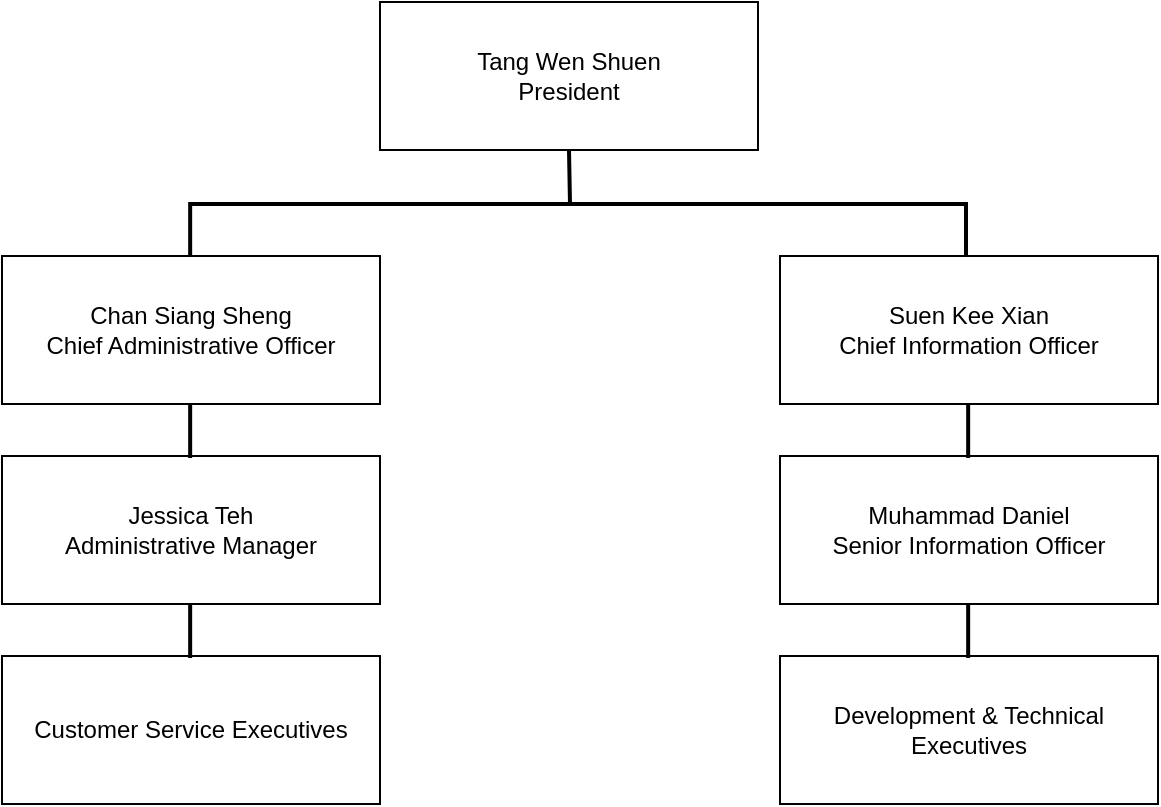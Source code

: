 <mxfile version="16.0.3" type="device"><diagram id="dgOwitZN5YlL5NNHZi31" name="Page-1"><mxGraphModel dx="1038" dy="547" grid="0" gridSize="10" guides="1" tooltips="1" connect="1" arrows="1" fold="1" page="0" pageScale="1" pageWidth="827" pageHeight="1169" math="0" shadow="0"><root><mxCell id="0"/><mxCell id="1" parent="0"/><mxCell id="m48Gns2YwkMnm1fNw1Ke-1" value="Tang Wen Shuen&lt;br&gt;President" style="rounded=0;whiteSpace=wrap;html=1;" vertex="1" parent="1"><mxGeometry x="262" y="96" width="189" height="74" as="geometry"/></mxCell><mxCell id="m48Gns2YwkMnm1fNw1Ke-4" value="" style="endArrow=none;html=1;rounded=0;fontFamily=Times New Roman;entryX=0.5;entryY=1;entryDx=0;entryDy=0;strokeWidth=2;" edge="1" parent="1" target="m48Gns2YwkMnm1fNw1Ke-1"><mxGeometry width="50" height="50" relative="1" as="geometry"><mxPoint x="357" y="197" as="sourcePoint"/><mxPoint x="437" y="250" as="targetPoint"/></mxGeometry></mxCell><mxCell id="m48Gns2YwkMnm1fNw1Ke-5" value="" style="endArrow=none;html=1;rounded=0;fontFamily=Times New Roman;strokeWidth=2;" edge="1" parent="1"><mxGeometry width="50" height="50" relative="1" as="geometry"><mxPoint x="168" y="197" as="sourcePoint"/><mxPoint x="556" y="197" as="targetPoint"/></mxGeometry></mxCell><mxCell id="m48Gns2YwkMnm1fNw1Ke-6" value="" style="endArrow=none;html=1;rounded=0;fontFamily=Times New Roman;entryX=0.5;entryY=1;entryDx=0;entryDy=0;strokeWidth=2;" edge="1" parent="1"><mxGeometry width="50" height="50" relative="1" as="geometry"><mxPoint x="167.08" y="223" as="sourcePoint"/><mxPoint x="167.08" y="196" as="targetPoint"/></mxGeometry></mxCell><mxCell id="m48Gns2YwkMnm1fNw1Ke-7" value="" style="endArrow=none;html=1;rounded=0;fontFamily=Times New Roman;entryX=0.5;entryY=1;entryDx=0;entryDy=0;strokeWidth=2;" edge="1" parent="1"><mxGeometry width="50" height="50" relative="1" as="geometry"><mxPoint x="555.0" y="223" as="sourcePoint"/><mxPoint x="555.0" y="196" as="targetPoint"/></mxGeometry></mxCell><mxCell id="m48Gns2YwkMnm1fNw1Ke-8" value="Chan Siang Sheng&lt;br&gt;Chief Administrative Officer" style="rounded=0;whiteSpace=wrap;html=1;" vertex="1" parent="1"><mxGeometry x="73" y="223" width="189" height="74" as="geometry"/></mxCell><mxCell id="m48Gns2YwkMnm1fNw1Ke-9" value="Suen Kee Xian&lt;br&gt;Chief Information Officer" style="rounded=0;whiteSpace=wrap;html=1;" vertex="1" parent="1"><mxGeometry x="462" y="223" width="189" height="74" as="geometry"/></mxCell><mxCell id="m48Gns2YwkMnm1fNw1Ke-10" value="Jessica Teh&lt;br&gt;Administrative Manager" style="rounded=0;whiteSpace=wrap;html=1;" vertex="1" parent="1"><mxGeometry x="73" y="323" width="189" height="74" as="geometry"/></mxCell><mxCell id="m48Gns2YwkMnm1fNw1Ke-11" value="Muhammad Daniel&lt;br&gt;Senior Information Officer" style="rounded=0;whiteSpace=wrap;html=1;" vertex="1" parent="1"><mxGeometry x="462" y="323" width="189" height="74" as="geometry"/></mxCell><mxCell id="m48Gns2YwkMnm1fNw1Ke-12" value="" style="endArrow=none;html=1;rounded=0;fontFamily=Times New Roman;entryX=0.5;entryY=1;entryDx=0;entryDy=0;strokeWidth=2;" edge="1" parent="1"><mxGeometry width="50" height="50" relative="1" as="geometry"><mxPoint x="167.08" y="324" as="sourcePoint"/><mxPoint x="167.08" y="297" as="targetPoint"/></mxGeometry></mxCell><mxCell id="m48Gns2YwkMnm1fNw1Ke-13" value="" style="endArrow=none;html=1;rounded=0;fontFamily=Times New Roman;entryX=0.5;entryY=1;entryDx=0;entryDy=0;strokeWidth=2;" edge="1" parent="1"><mxGeometry width="50" height="50" relative="1" as="geometry"><mxPoint x="556.08" y="324" as="sourcePoint"/><mxPoint x="556.08" y="297" as="targetPoint"/></mxGeometry></mxCell><mxCell id="m48Gns2YwkMnm1fNw1Ke-15" value="Customer Service Executives" style="rounded=0;whiteSpace=wrap;html=1;" vertex="1" parent="1"><mxGeometry x="73" y="423" width="189" height="74" as="geometry"/></mxCell><mxCell id="m48Gns2YwkMnm1fNw1Ke-16" value="" style="endArrow=none;html=1;rounded=0;fontFamily=Times New Roman;entryX=0.5;entryY=1;entryDx=0;entryDy=0;strokeWidth=2;" edge="1" parent="1"><mxGeometry width="50" height="50" relative="1" as="geometry"><mxPoint x="167.08" y="424" as="sourcePoint"/><mxPoint x="167.08" y="397" as="targetPoint"/></mxGeometry></mxCell><mxCell id="m48Gns2YwkMnm1fNw1Ke-17" value="Development &amp;amp; Technical Executives" style="rounded=0;whiteSpace=wrap;html=1;" vertex="1" parent="1"><mxGeometry x="462" y="423" width="189" height="74" as="geometry"/></mxCell><mxCell id="m48Gns2YwkMnm1fNw1Ke-18" value="" style="endArrow=none;html=1;rounded=0;fontFamily=Times New Roman;entryX=0.5;entryY=1;entryDx=0;entryDy=0;strokeWidth=2;" edge="1" parent="1"><mxGeometry width="50" height="50" relative="1" as="geometry"><mxPoint x="556.08" y="424" as="sourcePoint"/><mxPoint x="556.08" y="397" as="targetPoint"/></mxGeometry></mxCell></root></mxGraphModel></diagram></mxfile>